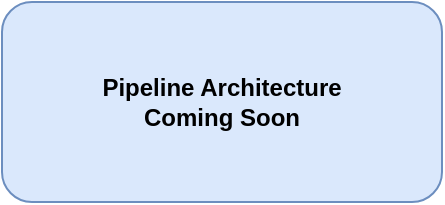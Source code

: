 <mxfile version="23.1.2" editor="diagramly" type="device">
  <diagram id="pipeline-architecture" name="Pipeline Architecture" compressed="false">
    <mxGraphModel dx="1422" dy="794" grid="1" gridSize="10" guides="1" tooltips="1" connect="1" arrows="1" fold="1" page="1" pageScale="1" pageWidth="850" pageHeight="1100" math="0">
      <root>
        <mxCell id="0" />
        <mxCell id="1" parent="0" />
        <mxCell id="2" value="Pipeline Architecture&#xa;Coming Soon" style="rounded=1;whiteSpace=wrap;html=1;fillColor=#dae8fc;strokeColor=#6c8ebf;fontStyle=1;" vertex="1" parent="1">
          <mxGeometry x="280" y="160" width="220" height="100" as="geometry" />
        </mxCell>
      </root>
    </mxGraphModel>
  </diagram>
</mxfile>
